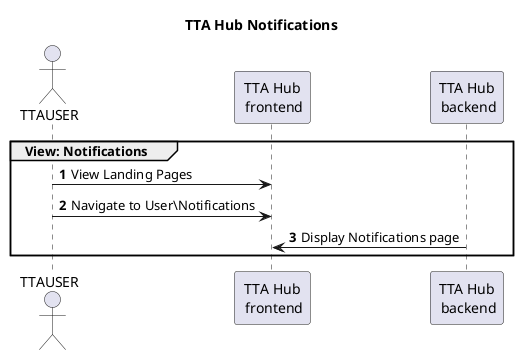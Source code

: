 @startuml

title "TTA Hub Notifications"

actor TTAUSER as TU
participant "TTA Hub\n frontend" as FRONTEND
participant "TTA Hub\n backend" as BACKEND

group View: Notifications
    autonumber 1
    TU -> FRONTEND : View Landing Pages
    TU -> FRONTEND : Navigate to User\Notifications
    FRONTEND <- BACKEND : Display Notifications page
end

@enduml
